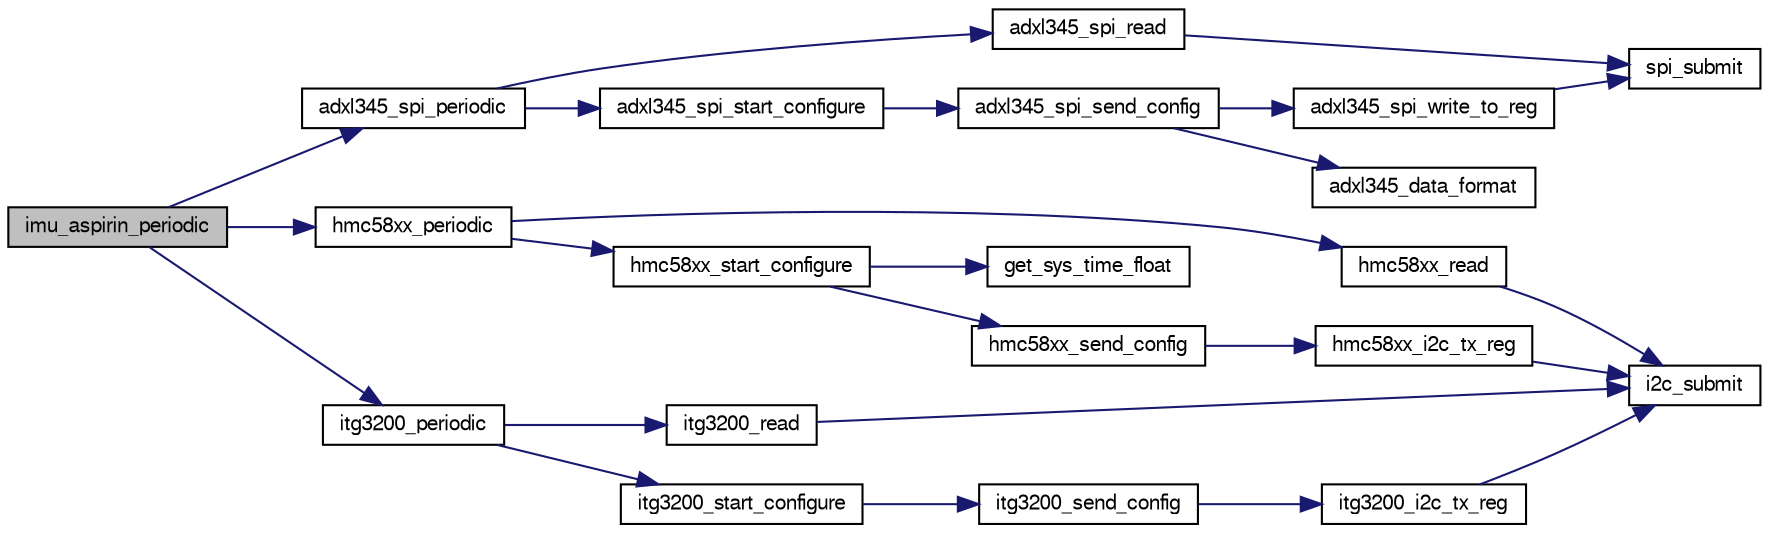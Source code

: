 digraph "imu_aspirin_periodic"
{
  edge [fontname="FreeSans",fontsize="10",labelfontname="FreeSans",labelfontsize="10"];
  node [fontname="FreeSans",fontsize="10",shape=record];
  rankdir="LR";
  Node1 [label="imu_aspirin_periodic",height=0.2,width=0.4,color="black", fillcolor="grey75", style="filled", fontcolor="black"];
  Node1 -> Node2 [color="midnightblue",fontsize="10",style="solid",fontname="FreeSans"];
  Node2 [label="adxl345_spi_periodic",height=0.2,width=0.4,color="black", fillcolor="white", style="filled",URL="$adxl345__spi_8h.html#aa96b23656a71720f2d9ad4251e655775",tooltip="convenience function: read or start configuration if not already initialized "];
  Node2 -> Node3 [color="midnightblue",fontsize="10",style="solid",fontname="FreeSans"];
  Node3 [label="adxl345_spi_read",height=0.2,width=0.4,color="black", fillcolor="white", style="filled",URL="$adxl345__spi_8h.html#add9575711d304680e75e41b11bb9e511"];
  Node3 -> Node4 [color="midnightblue",fontsize="10",style="solid",fontname="FreeSans"];
  Node4 [label="spi_submit",height=0.2,width=0.4,color="black", fillcolor="white", style="filled",URL="$group__spi.html#ga5d383931766cb373ebad0b8bc26d439d",tooltip="Submit SPI transaction. "];
  Node2 -> Node5 [color="midnightblue",fontsize="10",style="solid",fontname="FreeSans"];
  Node5 [label="adxl345_spi_start_configure",height=0.2,width=0.4,color="black", fillcolor="white", style="filled",URL="$adxl345__spi_8h.html#a453c33c44618c770b2f3adc12bed69d7"];
  Node5 -> Node6 [color="midnightblue",fontsize="10",style="solid",fontname="FreeSans"];
  Node6 [label="adxl345_spi_send_config",height=0.2,width=0.4,color="black", fillcolor="white", style="filled",URL="$adxl345__spi_8c.html#a058719d4e8c1943ada72dd98d56713d1"];
  Node6 -> Node7 [color="midnightblue",fontsize="10",style="solid",fontname="FreeSans"];
  Node7 [label="adxl345_spi_write_to_reg",height=0.2,width=0.4,color="black", fillcolor="white", style="filled",URL="$adxl345__spi_8c.html#aae763e182a428fc73d70dcccda195417"];
  Node7 -> Node4 [color="midnightblue",fontsize="10",style="solid",fontname="FreeSans"];
  Node6 -> Node8 [color="midnightblue",fontsize="10",style="solid",fontname="FreeSans"];
  Node8 [label="adxl345_data_format",height=0.2,width=0.4,color="black", fillcolor="white", style="filled",URL="$adxl345_8h.html#ac6863633d46c7db4982eb0f78fec8a3f"];
  Node1 -> Node9 [color="midnightblue",fontsize="10",style="solid",fontname="FreeSans"];
  Node9 [label="hmc58xx_periodic",height=0.2,width=0.4,color="black", fillcolor="white", style="filled",URL="$hmc58xx_8h.html#a353064a5a9c6b47a14f4b9543545b4ec",tooltip="convenience function: read or start configuration if not already initialized "];
  Node9 -> Node10 [color="midnightblue",fontsize="10",style="solid",fontname="FreeSans"];
  Node10 [label="hmc58xx_read",height=0.2,width=0.4,color="black", fillcolor="white", style="filled",URL="$hmc58xx_8h.html#a883e49acd3049ead17c6c29a3b020c72"];
  Node10 -> Node11 [color="midnightblue",fontsize="10",style="solid",fontname="FreeSans"];
  Node11 [label="i2c_submit",height=0.2,width=0.4,color="black", fillcolor="white", style="filled",URL="$group__i2c.html#ga4eed48e542a9c71b93372f5a38d7e367",tooltip="Submit a I2C transaction. "];
  Node9 -> Node12 [color="midnightblue",fontsize="10",style="solid",fontname="FreeSans"];
  Node12 [label="hmc58xx_start_configure",height=0.2,width=0.4,color="black", fillcolor="white", style="filled",URL="$hmc58xx_8h.html#a89a7b5456b1a87c83aef85779c4fc5e9"];
  Node12 -> Node13 [color="midnightblue",fontsize="10",style="solid",fontname="FreeSans"];
  Node13 [label="get_sys_time_float",height=0.2,width=0.4,color="black", fillcolor="white", style="filled",URL="$sys__time_8h.html#af486c2fb33d8d33645256a9970eb056e",tooltip="Get the time in seconds since startup. "];
  Node12 -> Node14 [color="midnightblue",fontsize="10",style="solid",fontname="FreeSans"];
  Node14 [label="hmc58xx_send_config",height=0.2,width=0.4,color="black", fillcolor="white", style="filled",URL="$hmc58xx_8c.html#a2eff0c407b139d17a73bf75a611c32cb",tooltip="Configuration function called once before normal use. "];
  Node14 -> Node15 [color="midnightblue",fontsize="10",style="solid",fontname="FreeSans"];
  Node15 [label="hmc58xx_i2c_tx_reg",height=0.2,width=0.4,color="black", fillcolor="white", style="filled",URL="$hmc58xx_8c.html#afadf91048494baf761fa6cf8fda062d9"];
  Node15 -> Node11 [color="midnightblue",fontsize="10",style="solid",fontname="FreeSans"];
  Node1 -> Node16 [color="midnightblue",fontsize="10",style="solid",fontname="FreeSans"];
  Node16 [label="itg3200_periodic",height=0.2,width=0.4,color="black", fillcolor="white", style="filled",URL="$itg3200_8h.html#a2e5bd5bfe60106c8c05d1a26bcce2263",tooltip="convenience function: read or start configuration if not already initialized "];
  Node16 -> Node17 [color="midnightblue",fontsize="10",style="solid",fontname="FreeSans"];
  Node17 [label="itg3200_read",height=0.2,width=0.4,color="black", fillcolor="white", style="filled",URL="$itg3200_8h.html#afc931399829e2d90c671d326e016329a"];
  Node17 -> Node11 [color="midnightblue",fontsize="10",style="solid",fontname="FreeSans"];
  Node16 -> Node18 [color="midnightblue",fontsize="10",style="solid",fontname="FreeSans"];
  Node18 [label="itg3200_start_configure",height=0.2,width=0.4,color="black", fillcolor="white", style="filled",URL="$itg3200_8h.html#a37fd9870e73caee0513811101150ae87"];
  Node18 -> Node19 [color="midnightblue",fontsize="10",style="solid",fontname="FreeSans"];
  Node19 [label="itg3200_send_config",height=0.2,width=0.4,color="black", fillcolor="white", style="filled",URL="$itg3200_8c.html#afe8ddf75a27aa350a6270539e5fabd0c"];
  Node19 -> Node20 [color="midnightblue",fontsize="10",style="solid",fontname="FreeSans"];
  Node20 [label="itg3200_i2c_tx_reg",height=0.2,width=0.4,color="black", fillcolor="white", style="filled",URL="$itg3200_8c.html#a7b349504704c56277b218842850b117c"];
  Node20 -> Node11 [color="midnightblue",fontsize="10",style="solid",fontname="FreeSans"];
}
